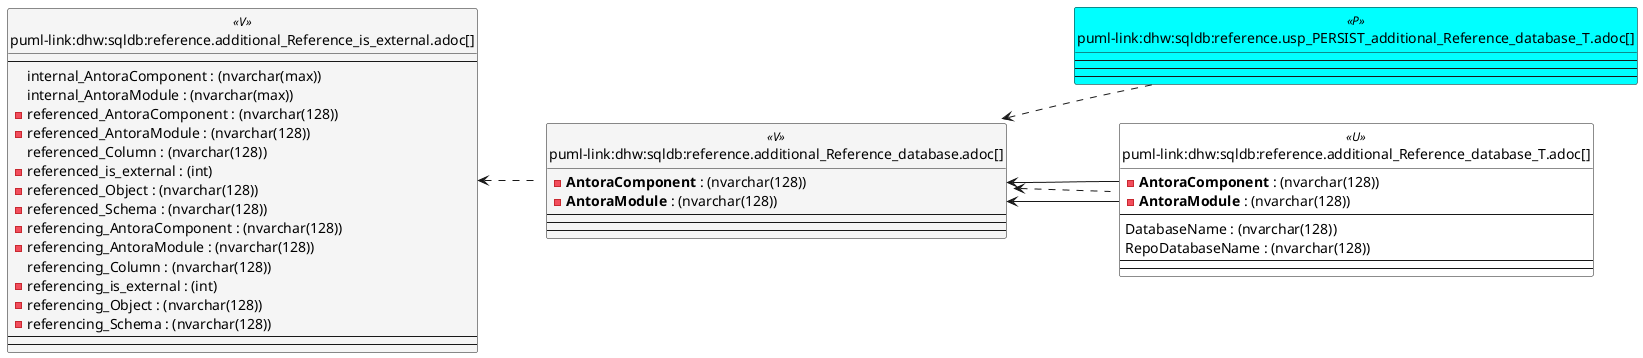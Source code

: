 @startuml
left to right direction
'top to bottom direction
hide circle
'avoide "." issues:
set namespaceSeparator none


skinparam class {
  BackgroundColor White
  BackgroundColor<<FN>> Yellow
  BackgroundColor<<FS>> Yellow
  BackgroundColor<<FT>> LightGray
  BackgroundColor<<IF>> Yellow
  BackgroundColor<<IS>> Yellow
  BackgroundColor<<P>> Aqua
  BackgroundColor<<PC>> Aqua
  BackgroundColor<<SN>> Yellow
  BackgroundColor<<SO>> SlateBlue
  BackgroundColor<<TF>> LightGray
  BackgroundColor<<TR>> Tomato
  BackgroundColor<<U>> White
  BackgroundColor<<V>> WhiteSmoke
  BackgroundColor<<X>> Aqua
  BackgroundColor<<external>> AliceBlue
}


entity "puml-link:dhw:sqldb:reference.additional_Reference_database.adoc[]" as reference.additional_Reference_database << V >> {
  - **AntoraComponent** : (nvarchar(128))
  - **AntoraModule** : (nvarchar(128))
  --
  --
  --
}

entity "puml-link:dhw:sqldb:reference.additional_Reference_database_T.adoc[]" as reference.additional_Reference_database_T << U >> {
  - **AntoraComponent** : (nvarchar(128))
  - **AntoraModule** : (nvarchar(128))
  --
  DatabaseName : (nvarchar(128))
  RepoDatabaseName : (nvarchar(128))
  --
  --
}

entity "puml-link:dhw:sqldb:reference.additional_Reference_is_external.adoc[]" as reference.additional_Reference_is_external << V >> {
  --
  internal_AntoraComponent : (nvarchar(max))
  internal_AntoraModule : (nvarchar(max))
  - referenced_AntoraComponent : (nvarchar(128))
  - referenced_AntoraModule : (nvarchar(128))
  referenced_Column : (nvarchar(128))
  - referenced_is_external : (int)
  - referenced_Object : (nvarchar(128))
  - referenced_Schema : (nvarchar(128))
  - referencing_AntoraComponent : (nvarchar(128))
  - referencing_AntoraModule : (nvarchar(128))
  referencing_Column : (nvarchar(128))
  - referencing_is_external : (int)
  - referencing_Object : (nvarchar(128))
  - referencing_Schema : (nvarchar(128))
  --
  --
}

entity "puml-link:dhw:sqldb:reference.usp_PERSIST_additional_Reference_database_T.adoc[]" as reference.usp_PERSIST_additional_Reference_database_T << P >> {
  --
  --
  --
}

reference.additional_Reference_database <.. reference.additional_Reference_database_T
reference.additional_Reference_database <.. reference.usp_PERSIST_additional_Reference_database_T
reference.additional_Reference_is_external <.. reference.additional_Reference_database
"reference.additional_Reference_database::AntoraComponent" <-- "reference.additional_Reference_database_T::AntoraComponent"
"reference.additional_Reference_database::AntoraModule" <-- "reference.additional_Reference_database_T::AntoraModule"
@enduml

